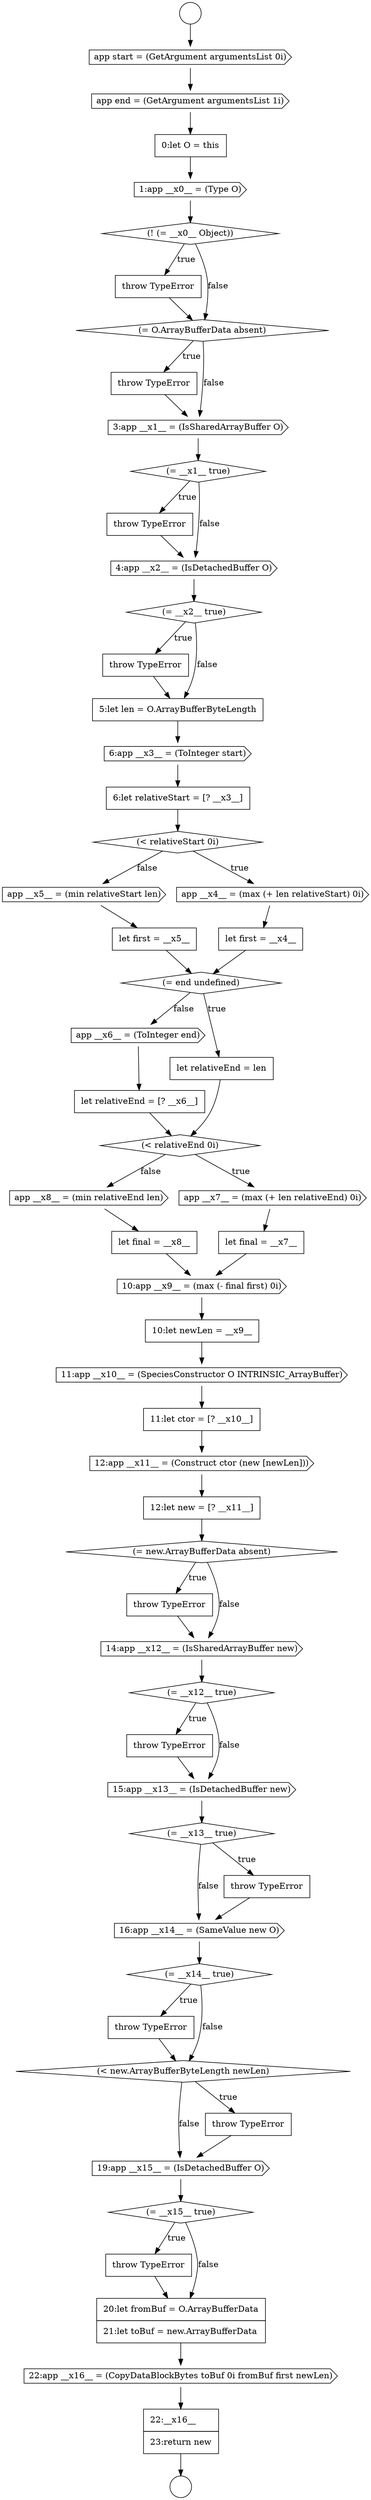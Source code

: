 digraph {
  node15514 [shape=cds, label=<<font color="black">app __x8__ = (min relativeEnd len)</font>> color="black" fillcolor="white" style=filled]
  node15509 [shape=cds, label=<<font color="black">app __x6__ = (ToInteger end)</font>> color="black" fillcolor="white" style=filled]
  node15513 [shape=none, margin=0, label=<<font color="black">
    <table border="0" cellborder="1" cellspacing="0" cellpadding="10">
      <tr><td align="left">let final = __x7__</td></tr>
    </table>
  </font>> color="black" fillcolor="white" style=filled]
  node15502 [shape=diamond, label=<<font color="black">(&lt; relativeStart 0i)</font>> color="black" fillcolor="white" style=filled]
  node15519 [shape=none, margin=0, label=<<font color="black">
    <table border="0" cellborder="1" cellspacing="0" cellpadding="10">
      <tr><td align="left">11:let ctor = [? __x10__]</td></tr>
    </table>
  </font>> color="black" fillcolor="white" style=filled]
  node15483 [shape=circle label=" " color="black" fillcolor="white" style=filled]
  node15508 [shape=none, margin=0, label=<<font color="black">
    <table border="0" cellborder="1" cellspacing="0" cellpadding="10">
      <tr><td align="left">let relativeEnd = len</td></tr>
    </table>
  </font>> color="black" fillcolor="white" style=filled]
  node15484 [shape=circle label=" " color="black" fillcolor="white" style=filled]
  node15537 [shape=none, margin=0, label=<<font color="black">
    <table border="0" cellborder="1" cellspacing="0" cellpadding="10">
      <tr><td align="left">throw TypeError</td></tr>
    </table>
  </font>> color="black" fillcolor="white" style=filled]
  node15526 [shape=none, margin=0, label=<<font color="black">
    <table border="0" cellborder="1" cellspacing="0" cellpadding="10">
      <tr><td align="left">throw TypeError</td></tr>
    </table>
  </font>> color="black" fillcolor="white" style=filled]
  node15532 [shape=none, margin=0, label=<<font color="black">
    <table border="0" cellborder="1" cellspacing="0" cellpadding="10">
      <tr><td align="left">throw TypeError</td></tr>
    </table>
  </font>> color="black" fillcolor="white" style=filled]
  node15490 [shape=none, margin=0, label=<<font color="black">
    <table border="0" cellborder="1" cellspacing="0" cellpadding="10">
      <tr><td align="left">throw TypeError</td></tr>
    </table>
  </font>> color="black" fillcolor="white" style=filled]
  node15504 [shape=none, margin=0, label=<<font color="black">
    <table border="0" cellborder="1" cellspacing="0" cellpadding="10">
      <tr><td align="left">let first = __x4__</td></tr>
    </table>
  </font>> color="black" fillcolor="white" style=filled]
  node15500 [shape=cds, label=<<font color="black">6:app __x3__ = (ToInteger start)</font>> color="black" fillcolor="white" style=filled]
  node15515 [shape=none, margin=0, label=<<font color="black">
    <table border="0" cellborder="1" cellspacing="0" cellpadding="10">
      <tr><td align="left">let final = __x8__</td></tr>
    </table>
  </font>> color="black" fillcolor="white" style=filled]
  node15522 [shape=diamond, label=<<font color="black">(= new.ArrayBufferData absent)</font>> color="black" fillcolor="white" style=filled]
  node15536 [shape=diamond, label=<<font color="black">(= __x15__ true)</font>> color="black" fillcolor="white" style=filled]
  node15494 [shape=diamond, label=<<font color="black">(= __x1__ true)</font>> color="black" fillcolor="white" style=filled]
  node15505 [shape=cds, label=<<font color="black">app __x5__ = (min relativeStart len)</font>> color="black" fillcolor="white" style=filled]
  node15503 [shape=cds, label=<<font color="black">app __x4__ = (max (+ len relativeStart) 0i)</font>> color="black" fillcolor="white" style=filled]
  node15518 [shape=cds, label=<<font color="black">11:app __x10__ = (SpeciesConstructor O INTRINSIC_ArrayBuffer)</font>> color="black" fillcolor="white" style=filled]
  node15486 [shape=cds, label=<<font color="black">app end = (GetArgument argumentsList 1i)</font>> color="black" fillcolor="white" style=filled]
  node15488 [shape=cds, label=<<font color="black">1:app __x0__ = (Type O)</font>> color="black" fillcolor="white" style=filled]
  node15531 [shape=diamond, label=<<font color="black">(= __x14__ true)</font>> color="black" fillcolor="white" style=filled]
  node15527 [shape=cds, label=<<font color="black">15:app __x13__ = (IsDetachedBuffer new)</font>> color="black" fillcolor="white" style=filled]
  node15491 [shape=diamond, label=<<font color="black">(= O.ArrayBufferData absent)</font>> color="black" fillcolor="white" style=filled]
  node15498 [shape=none, margin=0, label=<<font color="black">
    <table border="0" cellborder="1" cellspacing="0" cellpadding="10">
      <tr><td align="left">throw TypeError</td></tr>
    </table>
  </font>> color="black" fillcolor="white" style=filled]
  node15523 [shape=none, margin=0, label=<<font color="black">
    <table border="0" cellborder="1" cellspacing="0" cellpadding="10">
      <tr><td align="left">throw TypeError</td></tr>
    </table>
  </font>> color="black" fillcolor="white" style=filled]
  node15495 [shape=none, margin=0, label=<<font color="black">
    <table border="0" cellborder="1" cellspacing="0" cellpadding="10">
      <tr><td align="left">throw TypeError</td></tr>
    </table>
  </font>> color="black" fillcolor="white" style=filled]
  node15510 [shape=none, margin=0, label=<<font color="black">
    <table border="0" cellborder="1" cellspacing="0" cellpadding="10">
      <tr><td align="left">let relativeEnd = [? __x6__]</td></tr>
    </table>
  </font>> color="black" fillcolor="white" style=filled]
  node15538 [shape=none, margin=0, label=<<font color="black">
    <table border="0" cellborder="1" cellspacing="0" cellpadding="10">
      <tr><td align="left">20:let fromBuf = O.ArrayBufferData</td></tr>
      <tr><td align="left">21:let toBuf = new.ArrayBufferData</td></tr>
    </table>
  </font>> color="black" fillcolor="white" style=filled]
  node15499 [shape=none, margin=0, label=<<font color="black">
    <table border="0" cellborder="1" cellspacing="0" cellpadding="10">
      <tr><td align="left">5:let len = O.ArrayBufferByteLength</td></tr>
    </table>
  </font>> color="black" fillcolor="white" style=filled]
  node15535 [shape=cds, label=<<font color="black">19:app __x15__ = (IsDetachedBuffer O)</font>> color="black" fillcolor="white" style=filled]
  node15506 [shape=none, margin=0, label=<<font color="black">
    <table border="0" cellborder="1" cellspacing="0" cellpadding="10">
      <tr><td align="left">let first = __x5__</td></tr>
    </table>
  </font>> color="black" fillcolor="white" style=filled]
  node15520 [shape=cds, label=<<font color="black">12:app __x11__ = (Construct ctor (new [newLen]))</font>> color="black" fillcolor="white" style=filled]
  node15517 [shape=none, margin=0, label=<<font color="black">
    <table border="0" cellborder="1" cellspacing="0" cellpadding="10">
      <tr><td align="left">10:let newLen = __x9__</td></tr>
    </table>
  </font>> color="black" fillcolor="white" style=filled]
  node15485 [shape=cds, label=<<font color="black">app start = (GetArgument argumentsList 0i)</font>> color="black" fillcolor="white" style=filled]
  node15530 [shape=cds, label=<<font color="black">16:app __x14__ = (SameValue new O)</font>> color="black" fillcolor="white" style=filled]
  node15492 [shape=none, margin=0, label=<<font color="black">
    <table border="0" cellborder="1" cellspacing="0" cellpadding="10">
      <tr><td align="left">throw TypeError</td></tr>
    </table>
  </font>> color="black" fillcolor="white" style=filled]
  node15507 [shape=diamond, label=<<font color="black">(= end undefined)</font>> color="black" fillcolor="white" style=filled]
  node15497 [shape=diamond, label=<<font color="black">(= __x2__ true)</font>> color="black" fillcolor="white" style=filled]
  node15487 [shape=none, margin=0, label=<<font color="black">
    <table border="0" cellborder="1" cellspacing="0" cellpadding="10">
      <tr><td align="left">0:let O = this</td></tr>
    </table>
  </font>> color="black" fillcolor="white" style=filled]
  node15528 [shape=diamond, label=<<font color="black">(= __x13__ true)</font>> color="black" fillcolor="white" style=filled]
  node15496 [shape=cds, label=<<font color="black">4:app __x2__ = (IsDetachedBuffer O)</font>> color="black" fillcolor="white" style=filled]
  node15511 [shape=diamond, label=<<font color="black">(&lt; relativeEnd 0i)</font>> color="black" fillcolor="white" style=filled]
  node15529 [shape=none, margin=0, label=<<font color="black">
    <table border="0" cellborder="1" cellspacing="0" cellpadding="10">
      <tr><td align="left">throw TypeError</td></tr>
    </table>
  </font>> color="black" fillcolor="white" style=filled]
  node15534 [shape=none, margin=0, label=<<font color="black">
    <table border="0" cellborder="1" cellspacing="0" cellpadding="10">
      <tr><td align="left">throw TypeError</td></tr>
    </table>
  </font>> color="black" fillcolor="white" style=filled]
  node15539 [shape=cds, label=<<font color="black">22:app __x16__ = (CopyDataBlockBytes toBuf 0i fromBuf first newLen)</font>> color="black" fillcolor="white" style=filled]
  node15524 [shape=cds, label=<<font color="black">14:app __x12__ = (IsSharedArrayBuffer new)</font>> color="black" fillcolor="white" style=filled]
  node15501 [shape=none, margin=0, label=<<font color="black">
    <table border="0" cellborder="1" cellspacing="0" cellpadding="10">
      <tr><td align="left">6:let relativeStart = [? __x3__]</td></tr>
    </table>
  </font>> color="black" fillcolor="white" style=filled]
  node15525 [shape=diamond, label=<<font color="black">(= __x12__ true)</font>> color="black" fillcolor="white" style=filled]
  node15540 [shape=none, margin=0, label=<<font color="black">
    <table border="0" cellborder="1" cellspacing="0" cellpadding="10">
      <tr><td align="left">22:__x16__</td></tr>
      <tr><td align="left">23:return new</td></tr>
    </table>
  </font>> color="black" fillcolor="white" style=filled]
  node15533 [shape=diamond, label=<<font color="black">(&lt; new.ArrayBufferByteLength newLen)</font>> color="black" fillcolor="white" style=filled]
  node15512 [shape=cds, label=<<font color="black">app __x7__ = (max (+ len relativeEnd) 0i)</font>> color="black" fillcolor="white" style=filled]
  node15493 [shape=cds, label=<<font color="black">3:app __x1__ = (IsSharedArrayBuffer O)</font>> color="black" fillcolor="white" style=filled]
  node15521 [shape=none, margin=0, label=<<font color="black">
    <table border="0" cellborder="1" cellspacing="0" cellpadding="10">
      <tr><td align="left">12:let new = [? __x11__]</td></tr>
    </table>
  </font>> color="black" fillcolor="white" style=filled]
  node15489 [shape=diamond, label=<<font color="black">(! (= __x0__ Object))</font>> color="black" fillcolor="white" style=filled]
  node15516 [shape=cds, label=<<font color="black">10:app __x9__ = (max (- final first) 0i)</font>> color="black" fillcolor="white" style=filled]
  node15488 -> node15489 [ color="black"]
  node15495 -> node15496 [ color="black"]
  node15501 -> node15502 [ color="black"]
  node15521 -> node15522 [ color="black"]
  node15487 -> node15488 [ color="black"]
  node15483 -> node15485 [ color="black"]
  node15496 -> node15497 [ color="black"]
  node15497 -> node15498 [label=<<font color="black">true</font>> color="black"]
  node15497 -> node15499 [label=<<font color="black">false</font>> color="black"]
  node15486 -> node15487 [ color="black"]
  node15498 -> node15499 [ color="black"]
  node15514 -> node15515 [ color="black"]
  node15504 -> node15507 [ color="black"]
  node15492 -> node15493 [ color="black"]
  node15502 -> node15503 [label=<<font color="black">true</font>> color="black"]
  node15502 -> node15505 [label=<<font color="black">false</font>> color="black"]
  node15529 -> node15530 [ color="black"]
  node15524 -> node15525 [ color="black"]
  node15528 -> node15529 [label=<<font color="black">true</font>> color="black"]
  node15528 -> node15530 [label=<<font color="black">false</font>> color="black"]
  node15519 -> node15520 [ color="black"]
  node15511 -> node15512 [label=<<font color="black">true</font>> color="black"]
  node15511 -> node15514 [label=<<font color="black">false</font>> color="black"]
  node15530 -> node15531 [ color="black"]
  node15526 -> node15527 [ color="black"]
  node15531 -> node15532 [label=<<font color="black">true</font>> color="black"]
  node15531 -> node15533 [label=<<font color="black">false</font>> color="black"]
  node15538 -> node15539 [ color="black"]
  node15516 -> node15517 [ color="black"]
  node15540 -> node15484 [ color="black"]
  node15513 -> node15516 [ color="black"]
  node15518 -> node15519 [ color="black"]
  node15509 -> node15510 [ color="black"]
  node15520 -> node15521 [ color="black"]
  node15499 -> node15500 [ color="black"]
  node15510 -> node15511 [ color="black"]
  node15527 -> node15528 [ color="black"]
  node15523 -> node15524 [ color="black"]
  node15515 -> node15516 [ color="black"]
  node15485 -> node15486 [ color="black"]
  node15500 -> node15501 [ color="black"]
  node15506 -> node15507 [ color="black"]
  node15522 -> node15523 [label=<<font color="black">true</font>> color="black"]
  node15522 -> node15524 [label=<<font color="black">false</font>> color="black"]
  node15517 -> node15518 [ color="black"]
  node15490 -> node15491 [ color="black"]
  node15525 -> node15526 [label=<<font color="black">true</font>> color="black"]
  node15525 -> node15527 [label=<<font color="black">false</font>> color="black"]
  node15512 -> node15513 [ color="black"]
  node15493 -> node15494 [ color="black"]
  node15537 -> node15538 [ color="black"]
  node15539 -> node15540 [ color="black"]
  node15535 -> node15536 [ color="black"]
  node15489 -> node15490 [label=<<font color="black">true</font>> color="black"]
  node15489 -> node15491 [label=<<font color="black">false</font>> color="black"]
  node15491 -> node15492 [label=<<font color="black">true</font>> color="black"]
  node15491 -> node15493 [label=<<font color="black">false</font>> color="black"]
  node15503 -> node15504 [ color="black"]
  node15532 -> node15533 [ color="black"]
  node15534 -> node15535 [ color="black"]
  node15505 -> node15506 [ color="black"]
  node15536 -> node15537 [label=<<font color="black">true</font>> color="black"]
  node15536 -> node15538 [label=<<font color="black">false</font>> color="black"]
  node15508 -> node15511 [ color="black"]
  node15494 -> node15495 [label=<<font color="black">true</font>> color="black"]
  node15494 -> node15496 [label=<<font color="black">false</font>> color="black"]
  node15533 -> node15534 [label=<<font color="black">true</font>> color="black"]
  node15533 -> node15535 [label=<<font color="black">false</font>> color="black"]
  node15507 -> node15508 [label=<<font color="black">true</font>> color="black"]
  node15507 -> node15509 [label=<<font color="black">false</font>> color="black"]
}
